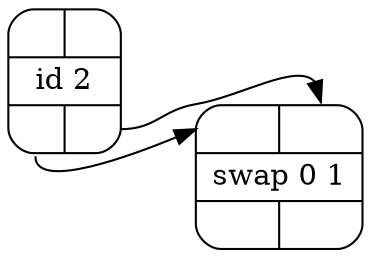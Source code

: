 digraph {
  margin=0
  compound=true
  rankdir="LR"
  node [shape=Mrecord]
  // edge [fontsize=8, fontcolor=indigo]
  // bgcolor=transparent
  nslimit=20
  // ratio=1
  // ranksep=1.0
  // fixedsize=true
  0 [label="{ <i0>    | <i1>    } | id 2 | { <o0>    | <o1>    }"]
  1 [label="{ <i0>    | <i1>    } | swap 0 1 | { <o0>    | <o1>    }"]
  0:o0 -> 1:i0
  0:o1 -> 1:i1
}
